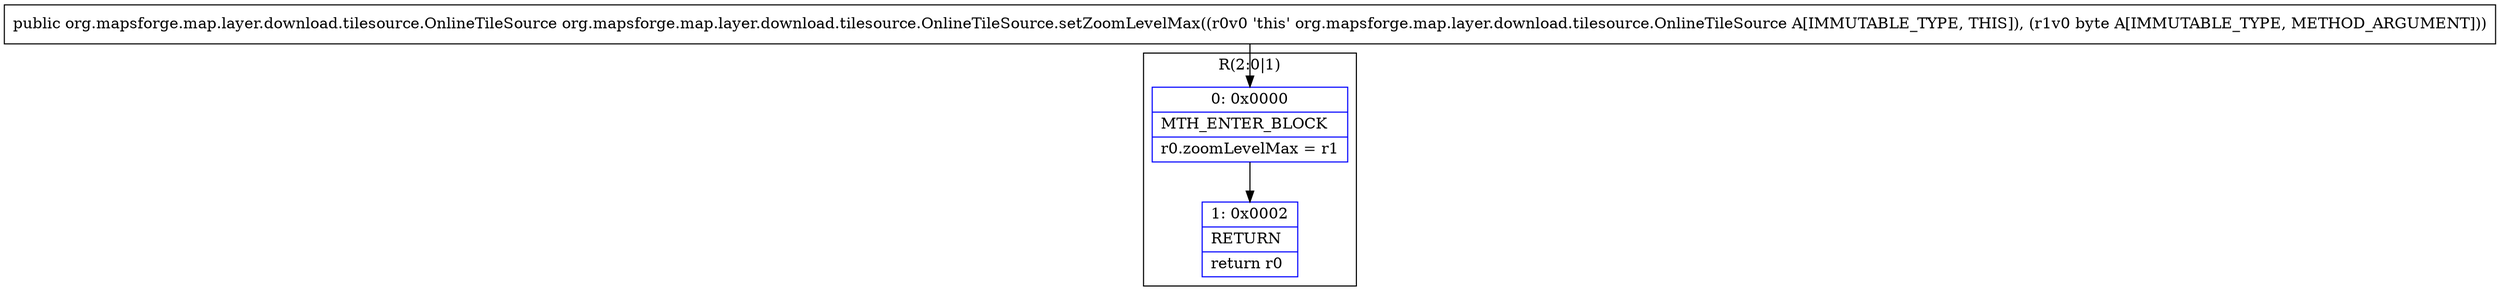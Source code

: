 digraph "CFG fororg.mapsforge.map.layer.download.tilesource.OnlineTileSource.setZoomLevelMax(B)Lorg\/mapsforge\/map\/layer\/download\/tilesource\/OnlineTileSource;" {
subgraph cluster_Region_518104096 {
label = "R(2:0|1)";
node [shape=record,color=blue];
Node_0 [shape=record,label="{0\:\ 0x0000|MTH_ENTER_BLOCK\l|r0.zoomLevelMax = r1\l}"];
Node_1 [shape=record,label="{1\:\ 0x0002|RETURN\l|return r0\l}"];
}
MethodNode[shape=record,label="{public org.mapsforge.map.layer.download.tilesource.OnlineTileSource org.mapsforge.map.layer.download.tilesource.OnlineTileSource.setZoomLevelMax((r0v0 'this' org.mapsforge.map.layer.download.tilesource.OnlineTileSource A[IMMUTABLE_TYPE, THIS]), (r1v0 byte A[IMMUTABLE_TYPE, METHOD_ARGUMENT])) }"];
MethodNode -> Node_0;
Node_0 -> Node_1;
}

